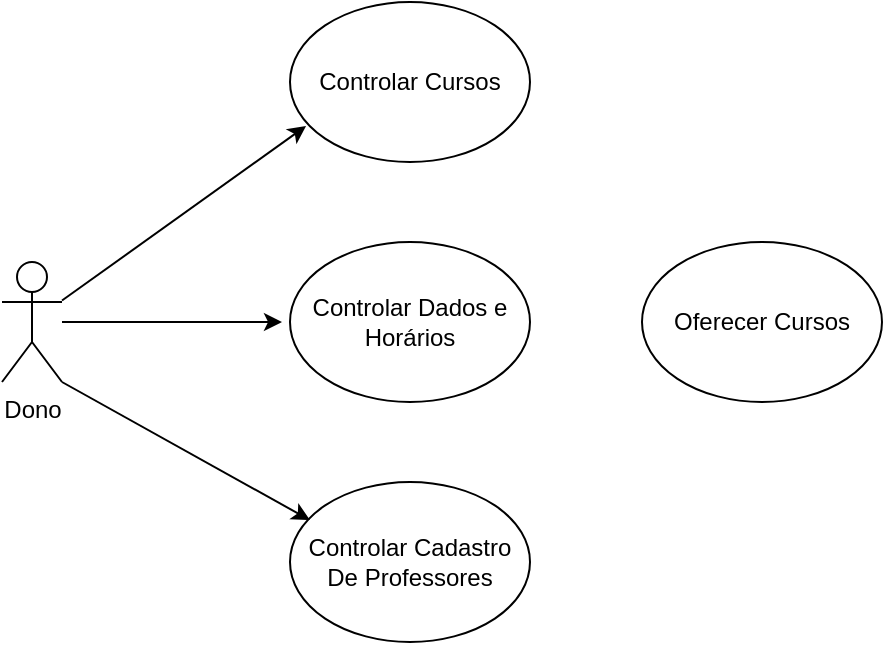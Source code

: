 <mxfile version="21.1.7" type="github">
  <diagram name="Página-1" id="fLmBTzo-LLOZFLIb12Rz">
    <mxGraphModel dx="880" dy="484" grid="1" gridSize="10" guides="1" tooltips="1" connect="1" arrows="1" fold="1" page="1" pageScale="1" pageWidth="827" pageHeight="1169" math="0" shadow="0">
      <root>
        <mxCell id="0" />
        <mxCell id="1" parent="0" />
        <mxCell id="4b8C5Z-WS3x3jiGMZM_m-4" value="Dono" style="shape=umlActor;verticalLabelPosition=bottom;verticalAlign=top;html=1;outlineConnect=0;" vertex="1" parent="1">
          <mxGeometry x="270" y="220" width="30" height="60" as="geometry" />
        </mxCell>
        <mxCell id="4b8C5Z-WS3x3jiGMZM_m-5" value="Controlar Cursos" style="ellipse;whiteSpace=wrap;html=1;" vertex="1" parent="1">
          <mxGeometry x="414" y="90" width="120" height="80" as="geometry" />
        </mxCell>
        <mxCell id="4b8C5Z-WS3x3jiGMZM_m-6" value="Controlar Cadastro De Professores" style="ellipse;whiteSpace=wrap;html=1;" vertex="1" parent="1">
          <mxGeometry x="414" y="330" width="120" height="80" as="geometry" />
        </mxCell>
        <mxCell id="4b8C5Z-WS3x3jiGMZM_m-7" value="Controlar Dados e Horários" style="ellipse;whiteSpace=wrap;html=1;" vertex="1" parent="1">
          <mxGeometry x="414" y="210" width="120" height="80" as="geometry" />
        </mxCell>
        <mxCell id="4b8C5Z-WS3x3jiGMZM_m-8" value="Oferecer Cursos" style="ellipse;whiteSpace=wrap;html=1;" vertex="1" parent="1">
          <mxGeometry x="590" y="210" width="120" height="80" as="geometry" />
        </mxCell>
        <mxCell id="4b8C5Z-WS3x3jiGMZM_m-9" value="" style="endArrow=classic;html=1;rounded=0;entryX=0.067;entryY=0.775;entryDx=0;entryDy=0;entryPerimeter=0;" edge="1" parent="1" source="4b8C5Z-WS3x3jiGMZM_m-4" target="4b8C5Z-WS3x3jiGMZM_m-5">
          <mxGeometry width="50" height="50" relative="1" as="geometry">
            <mxPoint x="-40" y="270" as="sourcePoint" />
            <mxPoint x="10" y="220" as="targetPoint" />
          </mxGeometry>
        </mxCell>
        <mxCell id="4b8C5Z-WS3x3jiGMZM_m-10" value="" style="endArrow=classic;html=1;rounded=0;" edge="1" parent="1" source="4b8C5Z-WS3x3jiGMZM_m-4">
          <mxGeometry width="50" height="50" relative="1" as="geometry">
            <mxPoint x="-40" y="270" as="sourcePoint" />
            <mxPoint x="410" y="250" as="targetPoint" />
          </mxGeometry>
        </mxCell>
        <mxCell id="4b8C5Z-WS3x3jiGMZM_m-11" value="" style="endArrow=classic;html=1;rounded=0;exitX=1;exitY=1;exitDx=0;exitDy=0;exitPerimeter=0;entryX=0.083;entryY=0.238;entryDx=0;entryDy=0;entryPerimeter=0;" edge="1" parent="1" source="4b8C5Z-WS3x3jiGMZM_m-4" target="4b8C5Z-WS3x3jiGMZM_m-6">
          <mxGeometry width="50" height="50" relative="1" as="geometry">
            <mxPoint x="-40" y="270" as="sourcePoint" />
            <mxPoint x="10" y="220" as="targetPoint" />
          </mxGeometry>
        </mxCell>
      </root>
    </mxGraphModel>
  </diagram>
</mxfile>
